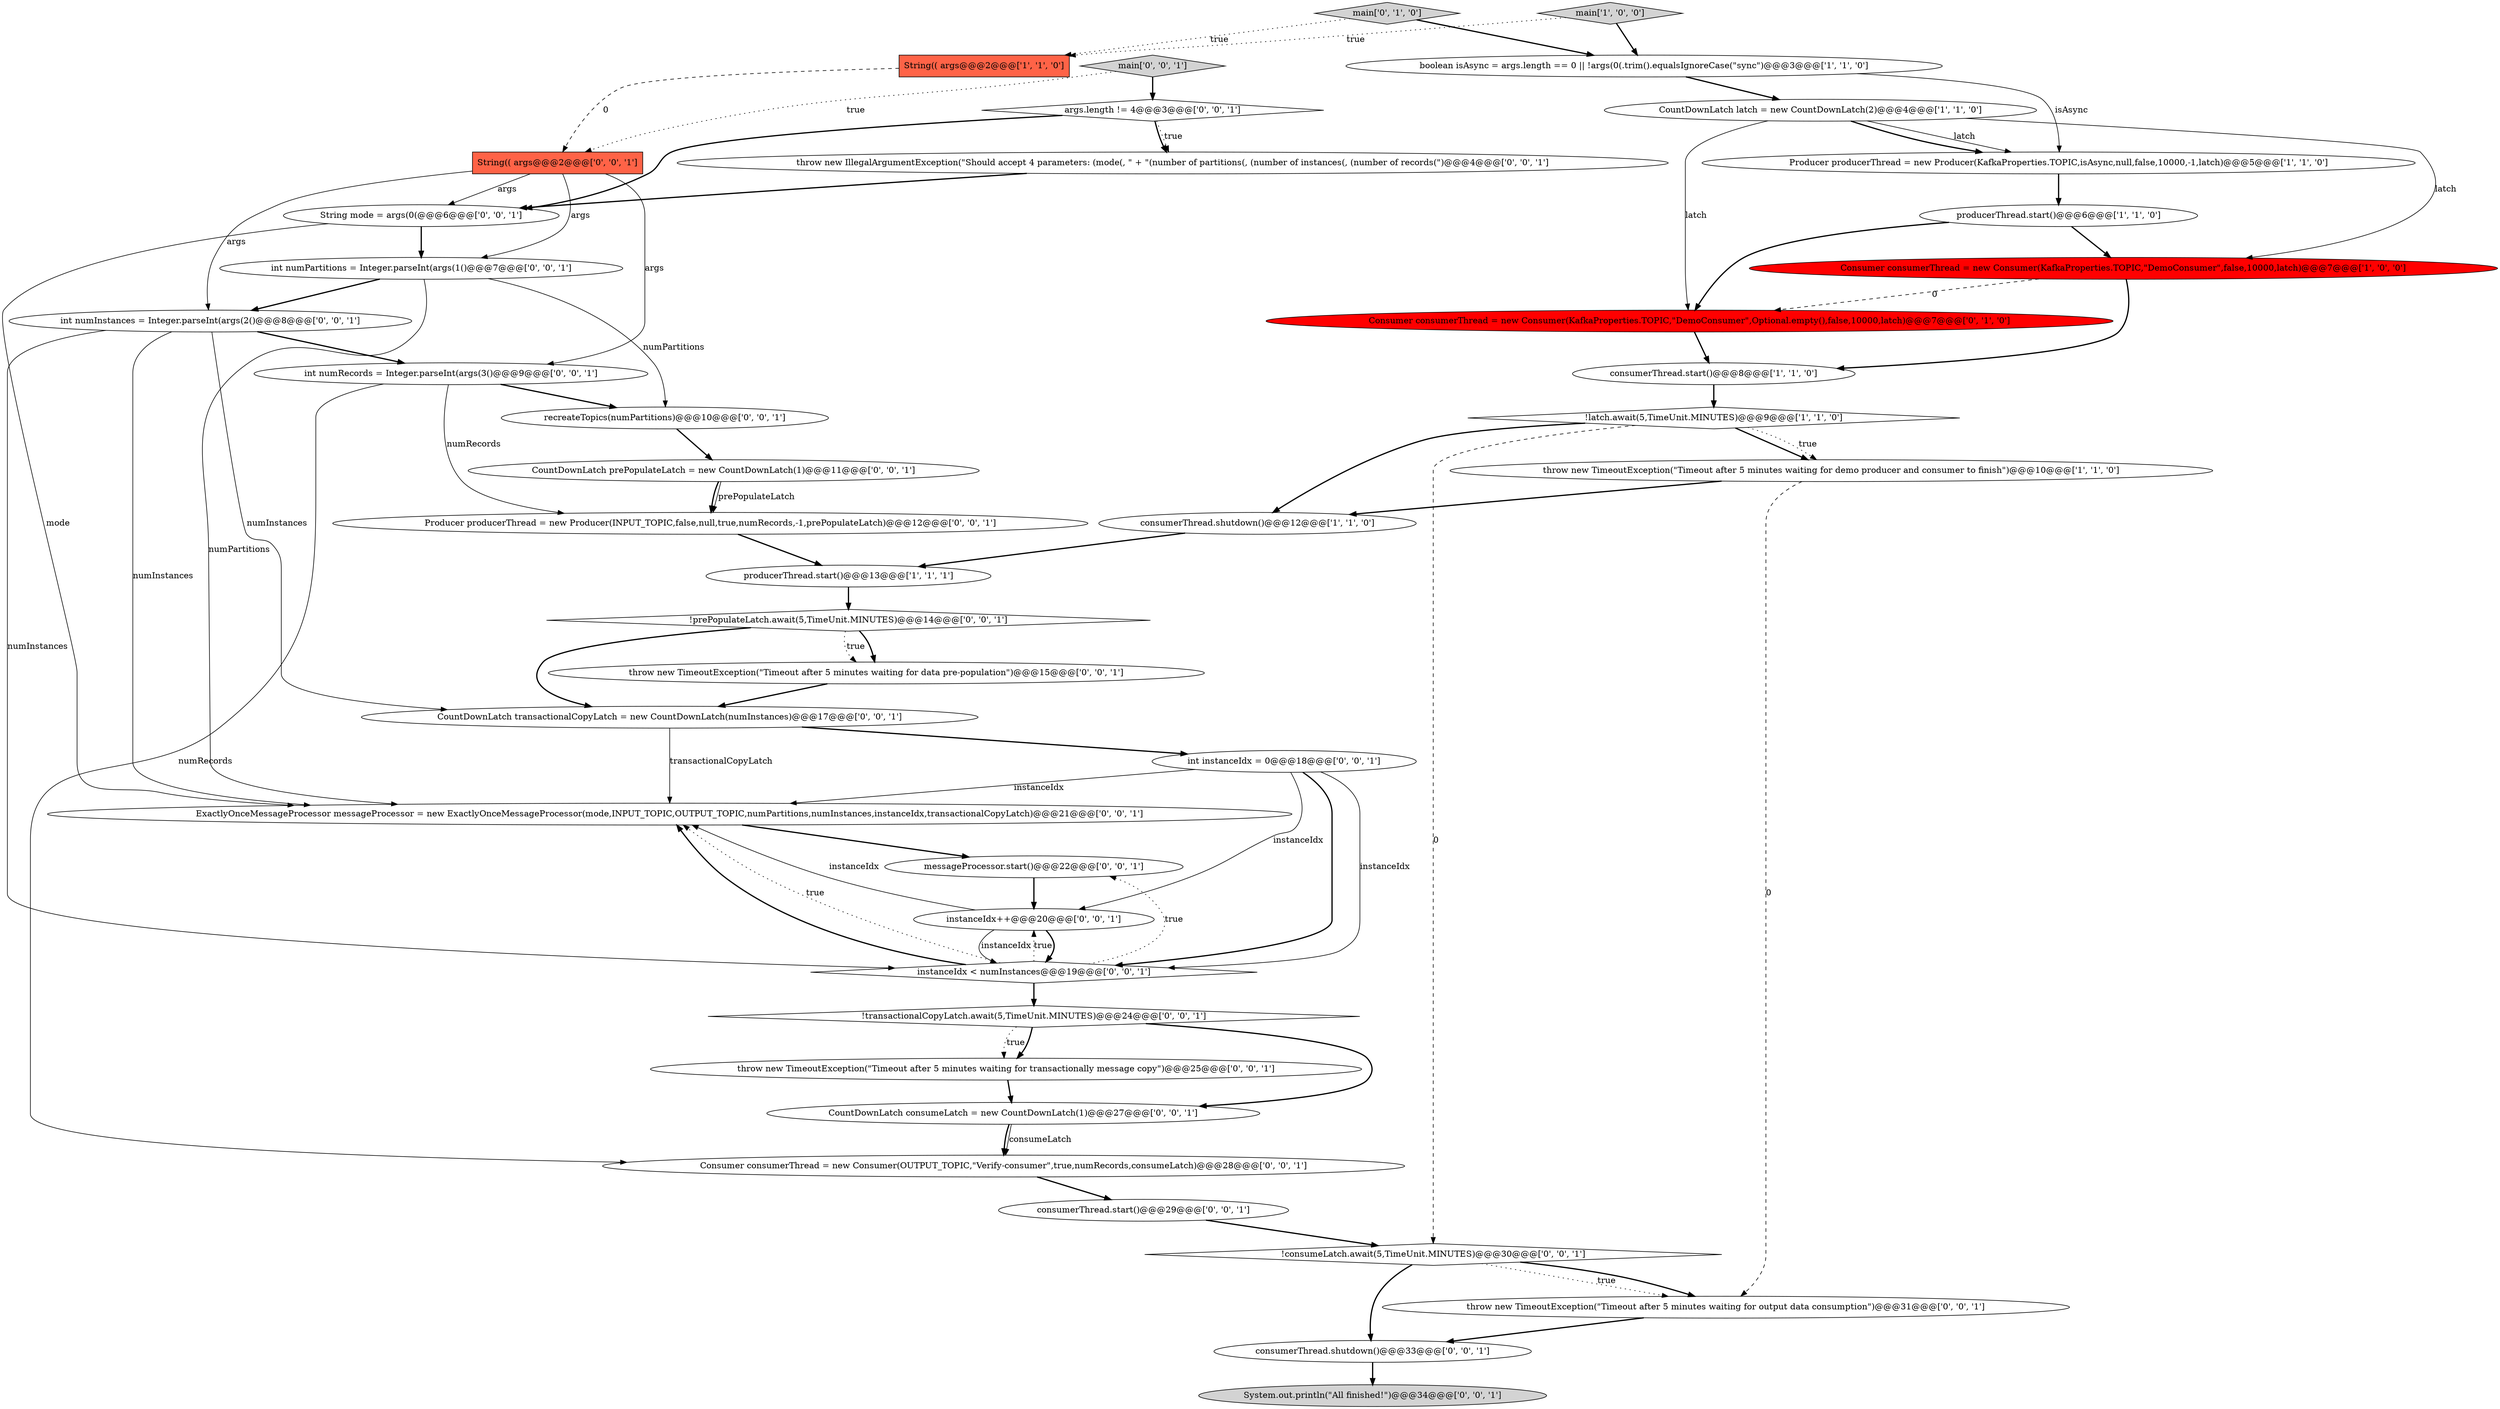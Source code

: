 digraph {
19 [style = filled, label = "throw new TimeoutException(\"Timeout after 5 minutes waiting for output data consumption\")@@@31@@@['0', '0', '1']", fillcolor = white, shape = ellipse image = "AAA0AAABBB3BBB"];
16 [style = filled, label = "CountDownLatch consumeLatch = new CountDownLatch(1)@@@27@@@['0', '0', '1']", fillcolor = white, shape = ellipse image = "AAA0AAABBB3BBB"];
3 [style = filled, label = "throw new TimeoutException(\"Timeout after 5 minutes waiting for demo producer and consumer to finish\")@@@10@@@['1', '1', '0']", fillcolor = white, shape = ellipse image = "AAA0AAABBB1BBB"];
15 [style = filled, label = "!transactionalCopyLatch.await(5,TimeUnit.MINUTES)@@@24@@@['0', '0', '1']", fillcolor = white, shape = diamond image = "AAA0AAABBB3BBB"];
7 [style = filled, label = "Consumer consumerThread = new Consumer(KafkaProperties.TOPIC,\"DemoConsumer\",false,10000,latch)@@@7@@@['1', '0', '0']", fillcolor = red, shape = ellipse image = "AAA1AAABBB1BBB"];
24 [style = filled, label = "instanceIdx < numInstances@@@19@@@['0', '0', '1']", fillcolor = white, shape = diamond image = "AAA0AAABBB3BBB"];
22 [style = filled, label = "throw new IllegalArgumentException(\"Should accept 4 parameters: (mode(, \" + \"(number of partitions(, (number of instances(, (number of records(\")@@@4@@@['0', '0', '1']", fillcolor = white, shape = ellipse image = "AAA0AAABBB3BBB"];
4 [style = filled, label = "!latch.await(5,TimeUnit.MINUTES)@@@9@@@['1', '1', '0']", fillcolor = white, shape = diamond image = "AAA0AAABBB1BBB"];
23 [style = filled, label = "recreateTopics(numPartitions)@@@10@@@['0', '0', '1']", fillcolor = white, shape = ellipse image = "AAA0AAABBB3BBB"];
40 [style = filled, label = "consumerThread.start()@@@29@@@['0', '0', '1']", fillcolor = white, shape = ellipse image = "AAA0AAABBB3BBB"];
38 [style = filled, label = "Consumer consumerThread = new Consumer(OUTPUT_TOPIC,\"Verify-consumer\",true,numRecords,consumeLatch)@@@28@@@['0', '0', '1']", fillcolor = white, shape = ellipse image = "AAA0AAABBB3BBB"];
36 [style = filled, label = "ExactlyOnceMessageProcessor messageProcessor = new ExactlyOnceMessageProcessor(mode,INPUT_TOPIC,OUTPUT_TOPIC,numPartitions,numInstances,instanceIdx,transactionalCopyLatch)@@@21@@@['0', '0', '1']", fillcolor = white, shape = ellipse image = "AAA0AAABBB3BBB"];
20 [style = filled, label = "int instanceIdx = 0@@@18@@@['0', '0', '1']", fillcolor = white, shape = ellipse image = "AAA0AAABBB3BBB"];
37 [style = filled, label = "!consumeLatch.await(5,TimeUnit.MINUTES)@@@30@@@['0', '0', '1']", fillcolor = white, shape = diamond image = "AAA0AAABBB3BBB"];
2 [style = filled, label = "CountDownLatch latch = new CountDownLatch(2)@@@4@@@['1', '1', '0']", fillcolor = white, shape = ellipse image = "AAA0AAABBB1BBB"];
41 [style = filled, label = "main['0', '0', '1']", fillcolor = lightgray, shape = diamond image = "AAA0AAABBB3BBB"];
39 [style = filled, label = "Producer producerThread = new Producer(INPUT_TOPIC,false,null,true,numRecords,-1,prePopulateLatch)@@@12@@@['0', '0', '1']", fillcolor = white, shape = ellipse image = "AAA0AAABBB3BBB"];
25 [style = filled, label = "args.length != 4@@@3@@@['0', '0', '1']", fillcolor = white, shape = diamond image = "AAA0AAABBB3BBB"];
29 [style = filled, label = "int numInstances = Integer.parseInt(args(2()@@@8@@@['0', '0', '1']", fillcolor = white, shape = ellipse image = "AAA0AAABBB3BBB"];
17 [style = filled, label = "instanceIdx++@@@20@@@['0', '0', '1']", fillcolor = white, shape = ellipse image = "AAA0AAABBB3BBB"];
27 [style = filled, label = "CountDownLatch transactionalCopyLatch = new CountDownLatch(numInstances)@@@17@@@['0', '0', '1']", fillcolor = white, shape = ellipse image = "AAA0AAABBB3BBB"];
35 [style = filled, label = "throw new TimeoutException(\"Timeout after 5 minutes waiting for data pre-population\")@@@15@@@['0', '0', '1']", fillcolor = white, shape = ellipse image = "AAA0AAABBB3BBB"];
33 [style = filled, label = "int numPartitions = Integer.parseInt(args(1()@@@7@@@['0', '0', '1']", fillcolor = white, shape = ellipse image = "AAA0AAABBB3BBB"];
8 [style = filled, label = "String(( args@@@2@@@['1', '1', '0']", fillcolor = tomato, shape = box image = "AAA0AAABBB1BBB"];
14 [style = filled, label = "CountDownLatch prePopulateLatch = new CountDownLatch(1)@@@11@@@['0', '0', '1']", fillcolor = white, shape = ellipse image = "AAA0AAABBB3BBB"];
28 [style = filled, label = "String(( args@@@2@@@['0', '0', '1']", fillcolor = tomato, shape = box image = "AAA0AAABBB3BBB"];
13 [style = filled, label = "main['0', '1', '0']", fillcolor = lightgray, shape = diamond image = "AAA0AAABBB2BBB"];
10 [style = filled, label = "boolean isAsync = args.length == 0 || !args(0(.trim().equalsIgnoreCase(\"sync\")@@@3@@@['1', '1', '0']", fillcolor = white, shape = ellipse image = "AAA0AAABBB1BBB"];
21 [style = filled, label = "!prePopulateLatch.await(5,TimeUnit.MINUTES)@@@14@@@['0', '0', '1']", fillcolor = white, shape = diamond image = "AAA0AAABBB3BBB"];
30 [style = filled, label = "messageProcessor.start()@@@22@@@['0', '0', '1']", fillcolor = white, shape = ellipse image = "AAA0AAABBB3BBB"];
26 [style = filled, label = "int numRecords = Integer.parseInt(args(3()@@@9@@@['0', '0', '1']", fillcolor = white, shape = ellipse image = "AAA0AAABBB3BBB"];
0 [style = filled, label = "consumerThread.start()@@@8@@@['1', '1', '0']", fillcolor = white, shape = ellipse image = "AAA0AAABBB1BBB"];
1 [style = filled, label = "producerThread.start()@@@6@@@['1', '1', '0']", fillcolor = white, shape = ellipse image = "AAA0AAABBB1BBB"];
11 [style = filled, label = "producerThread.start()@@@13@@@['1', '1', '1']", fillcolor = white, shape = ellipse image = "AAA0AAABBB1BBB"];
31 [style = filled, label = "throw new TimeoutException(\"Timeout after 5 minutes waiting for transactionally message copy\")@@@25@@@['0', '0', '1']", fillcolor = white, shape = ellipse image = "AAA0AAABBB3BBB"];
18 [style = filled, label = "System.out.println(\"All finished!\")@@@34@@@['0', '0', '1']", fillcolor = lightgray, shape = ellipse image = "AAA0AAABBB3BBB"];
6 [style = filled, label = "consumerThread.shutdown()@@@12@@@['1', '1', '0']", fillcolor = white, shape = ellipse image = "AAA0AAABBB1BBB"];
32 [style = filled, label = "consumerThread.shutdown()@@@33@@@['0', '0', '1']", fillcolor = white, shape = ellipse image = "AAA0AAABBB3BBB"];
5 [style = filled, label = "main['1', '0', '0']", fillcolor = lightgray, shape = diamond image = "AAA0AAABBB1BBB"];
9 [style = filled, label = "Producer producerThread = new Producer(KafkaProperties.TOPIC,isAsync,null,false,10000,-1,latch)@@@5@@@['1', '1', '0']", fillcolor = white, shape = ellipse image = "AAA0AAABBB1BBB"];
12 [style = filled, label = "Consumer consumerThread = new Consumer(KafkaProperties.TOPIC,\"DemoConsumer\",Optional.empty(),false,10000,latch)@@@7@@@['0', '1', '0']", fillcolor = red, shape = ellipse image = "AAA1AAABBB2BBB"];
34 [style = filled, label = "String mode = args(0(@@@6@@@['0', '0', '1']", fillcolor = white, shape = ellipse image = "AAA0AAABBB3BBB"];
34->36 [style = solid, label="mode"];
25->34 [style = bold, label=""];
25->22 [style = bold, label=""];
29->36 [style = solid, label="numInstances"];
15->31 [style = dotted, label="true"];
24->17 [style = dotted, label="true"];
17->24 [style = solid, label="instanceIdx"];
14->39 [style = solid, label="prePopulateLatch"];
2->9 [style = solid, label="latch"];
29->24 [style = solid, label="numInstances"];
6->11 [style = bold, label=""];
1->12 [style = bold, label=""];
37->32 [style = bold, label=""];
32->18 [style = bold, label=""];
21->35 [style = bold, label=""];
28->34 [style = solid, label="args"];
40->37 [style = bold, label=""];
10->9 [style = solid, label="isAsync"];
16->38 [style = solid, label="consumeLatch"];
5->10 [style = bold, label=""];
4->3 [style = bold, label=""];
41->28 [style = dotted, label="true"];
34->33 [style = bold, label=""];
37->19 [style = dotted, label="true"];
7->0 [style = bold, label=""];
2->9 [style = bold, label=""];
8->28 [style = dashed, label="0"];
20->36 [style = solid, label="instanceIdx"];
29->26 [style = bold, label=""];
33->29 [style = bold, label=""];
23->14 [style = bold, label=""];
36->30 [style = bold, label=""];
15->31 [style = bold, label=""];
28->29 [style = solid, label="args"];
10->2 [style = bold, label=""];
5->8 [style = dotted, label="true"];
9->1 [style = bold, label=""];
14->39 [style = bold, label=""];
27->20 [style = bold, label=""];
21->35 [style = dotted, label="true"];
13->10 [style = bold, label=""];
30->17 [style = bold, label=""];
21->27 [style = bold, label=""];
33->23 [style = solid, label="numPartitions"];
11->21 [style = bold, label=""];
3->6 [style = bold, label=""];
24->30 [style = dotted, label="true"];
1->7 [style = bold, label=""];
4->3 [style = dotted, label="true"];
19->32 [style = bold, label=""];
28->33 [style = solid, label="args"];
13->8 [style = dotted, label="true"];
26->38 [style = solid, label="numRecords"];
33->36 [style = solid, label="numPartitions"];
4->37 [style = dashed, label="0"];
38->40 [style = bold, label=""];
24->36 [style = dotted, label="true"];
2->12 [style = solid, label="latch"];
24->15 [style = bold, label=""];
27->36 [style = solid, label="transactionalCopyLatch"];
35->27 [style = bold, label=""];
28->26 [style = solid, label="args"];
2->7 [style = solid, label="latch"];
4->6 [style = bold, label=""];
31->16 [style = bold, label=""];
15->16 [style = bold, label=""];
39->11 [style = bold, label=""];
12->0 [style = bold, label=""];
20->17 [style = solid, label="instanceIdx"];
3->19 [style = dashed, label="0"];
24->36 [style = bold, label=""];
17->24 [style = bold, label=""];
17->36 [style = solid, label="instanceIdx"];
0->4 [style = bold, label=""];
26->23 [style = bold, label=""];
22->34 [style = bold, label=""];
20->24 [style = solid, label="instanceIdx"];
25->22 [style = dotted, label="true"];
7->12 [style = dashed, label="0"];
37->19 [style = bold, label=""];
41->25 [style = bold, label=""];
20->24 [style = bold, label=""];
29->27 [style = solid, label="numInstances"];
16->38 [style = bold, label=""];
26->39 [style = solid, label="numRecords"];
}
